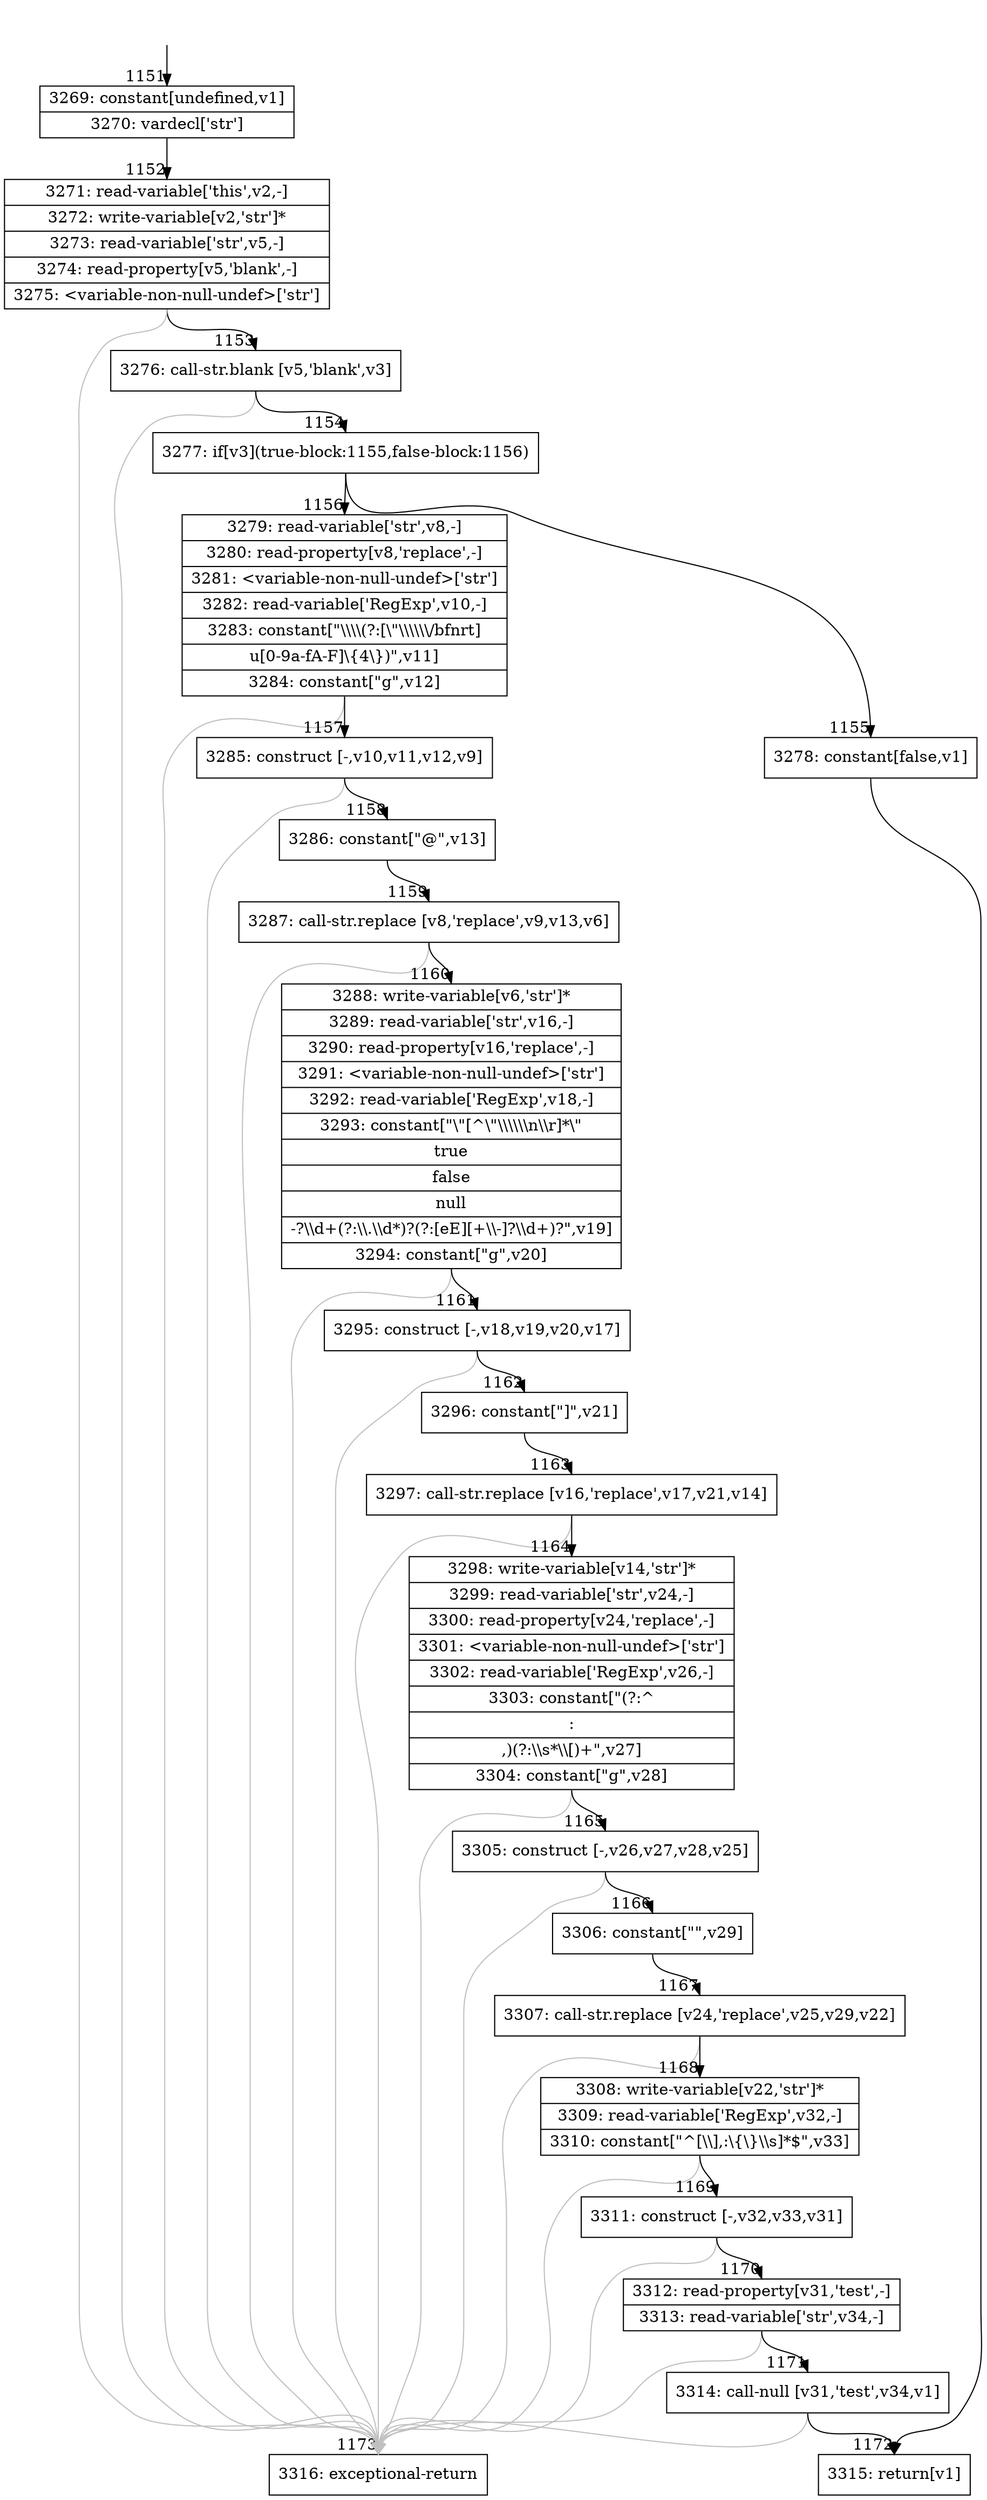 digraph {
rankdir="TD"
BB_entry98[shape=none,label=""];
BB_entry98 -> BB1151 [tailport=s, headport=n, headlabel="    1151"]
BB1151 [shape=record label="{3269: constant[undefined,v1]|3270: vardecl['str']}" ] 
BB1151 -> BB1152 [tailport=s, headport=n, headlabel="      1152"]
BB1152 [shape=record label="{3271: read-variable['this',v2,-]|3272: write-variable[v2,'str']*|3273: read-variable['str',v5,-]|3274: read-property[v5,'blank',-]|3275: \<variable-non-null-undef\>['str']}" ] 
BB1152 -> BB1153 [tailport=s, headport=n, headlabel="      1153"]
BB1152 -> BB1173 [tailport=s, headport=n, color=gray, headlabel="      1173"]
BB1153 [shape=record label="{3276: call-str.blank [v5,'blank',v3]}" ] 
BB1153 -> BB1154 [tailport=s, headport=n, headlabel="      1154"]
BB1153 -> BB1173 [tailport=s, headport=n, color=gray]
BB1154 [shape=record label="{3277: if[v3](true-block:1155,false-block:1156)}" ] 
BB1154 -> BB1155 [tailport=s, headport=n, headlabel="      1155"]
BB1154 -> BB1156 [tailport=s, headport=n, headlabel="      1156"]
BB1155 [shape=record label="{3278: constant[false,v1]}" ] 
BB1155 -> BB1172 [tailport=s, headport=n, headlabel="      1172"]
BB1156 [shape=record label="{3279: read-variable['str',v8,-]|3280: read-property[v8,'replace',-]|3281: \<variable-non-null-undef\>['str']|3282: read-variable['RegExp',v10,-]|3283: constant[\"\\\\\\\\(?:[\\\"\\\\\\\\\\\\/bfnrt]|u[0-9a-fA-F]\\\{4\\\})\",v11]|3284: constant[\"g\",v12]}" ] 
BB1156 -> BB1157 [tailport=s, headport=n, headlabel="      1157"]
BB1156 -> BB1173 [tailport=s, headport=n, color=gray]
BB1157 [shape=record label="{3285: construct [-,v10,v11,v12,v9]}" ] 
BB1157 -> BB1158 [tailport=s, headport=n, headlabel="      1158"]
BB1157 -> BB1173 [tailport=s, headport=n, color=gray]
BB1158 [shape=record label="{3286: constant[\"@\",v13]}" ] 
BB1158 -> BB1159 [tailport=s, headport=n, headlabel="      1159"]
BB1159 [shape=record label="{3287: call-str.replace [v8,'replace',v9,v13,v6]}" ] 
BB1159 -> BB1160 [tailport=s, headport=n, headlabel="      1160"]
BB1159 -> BB1173 [tailport=s, headport=n, color=gray]
BB1160 [shape=record label="{3288: write-variable[v6,'str']*|3289: read-variable['str',v16,-]|3290: read-property[v16,'replace',-]|3291: \<variable-non-null-undef\>['str']|3292: read-variable['RegExp',v18,-]|3293: constant[\"\\\"[^\\\"\\\\\\\\\\\\n\\\\r]*\\\"|true|false|null|-?\\\\d+(?:\\\\.\\\\d*)?(?:[eE][+\\\\-]?\\\\d+)?\",v19]|3294: constant[\"g\",v20]}" ] 
BB1160 -> BB1161 [tailport=s, headport=n, headlabel="      1161"]
BB1160 -> BB1173 [tailport=s, headport=n, color=gray]
BB1161 [shape=record label="{3295: construct [-,v18,v19,v20,v17]}" ] 
BB1161 -> BB1162 [tailport=s, headport=n, headlabel="      1162"]
BB1161 -> BB1173 [tailport=s, headport=n, color=gray]
BB1162 [shape=record label="{3296: constant[\"]\",v21]}" ] 
BB1162 -> BB1163 [tailport=s, headport=n, headlabel="      1163"]
BB1163 [shape=record label="{3297: call-str.replace [v16,'replace',v17,v21,v14]}" ] 
BB1163 -> BB1164 [tailport=s, headport=n, headlabel="      1164"]
BB1163 -> BB1173 [tailport=s, headport=n, color=gray]
BB1164 [shape=record label="{3298: write-variable[v14,'str']*|3299: read-variable['str',v24,-]|3300: read-property[v24,'replace',-]|3301: \<variable-non-null-undef\>['str']|3302: read-variable['RegExp',v26,-]|3303: constant[\"(?:^|:|,)(?:\\\\s*\\\\[)+\",v27]|3304: constant[\"g\",v28]}" ] 
BB1164 -> BB1165 [tailport=s, headport=n, headlabel="      1165"]
BB1164 -> BB1173 [tailport=s, headport=n, color=gray]
BB1165 [shape=record label="{3305: construct [-,v26,v27,v28,v25]}" ] 
BB1165 -> BB1166 [tailport=s, headport=n, headlabel="      1166"]
BB1165 -> BB1173 [tailport=s, headport=n, color=gray]
BB1166 [shape=record label="{3306: constant[\"\",v29]}" ] 
BB1166 -> BB1167 [tailport=s, headport=n, headlabel="      1167"]
BB1167 [shape=record label="{3307: call-str.replace [v24,'replace',v25,v29,v22]}" ] 
BB1167 -> BB1168 [tailport=s, headport=n, headlabel="      1168"]
BB1167 -> BB1173 [tailport=s, headport=n, color=gray]
BB1168 [shape=record label="{3308: write-variable[v22,'str']*|3309: read-variable['RegExp',v32,-]|3310: constant[\"^[\\\\],:\\\{\\\}\\\\s]*$\",v33]}" ] 
BB1168 -> BB1169 [tailport=s, headport=n, headlabel="      1169"]
BB1168 -> BB1173 [tailport=s, headport=n, color=gray]
BB1169 [shape=record label="{3311: construct [-,v32,v33,v31]}" ] 
BB1169 -> BB1170 [tailport=s, headport=n, headlabel="      1170"]
BB1169 -> BB1173 [tailport=s, headport=n, color=gray]
BB1170 [shape=record label="{3312: read-property[v31,'test',-]|3313: read-variable['str',v34,-]}" ] 
BB1170 -> BB1171 [tailport=s, headport=n, headlabel="      1171"]
BB1170 -> BB1173 [tailport=s, headport=n, color=gray]
BB1171 [shape=record label="{3314: call-null [v31,'test',v34,v1]}" ] 
BB1171 -> BB1172 [tailport=s, headport=n]
BB1171 -> BB1173 [tailport=s, headport=n, color=gray]
BB1172 [shape=record label="{3315: return[v1]}" ] 
BB1173 [shape=record label="{3316: exceptional-return}" ] 
//#$~ 732
}
